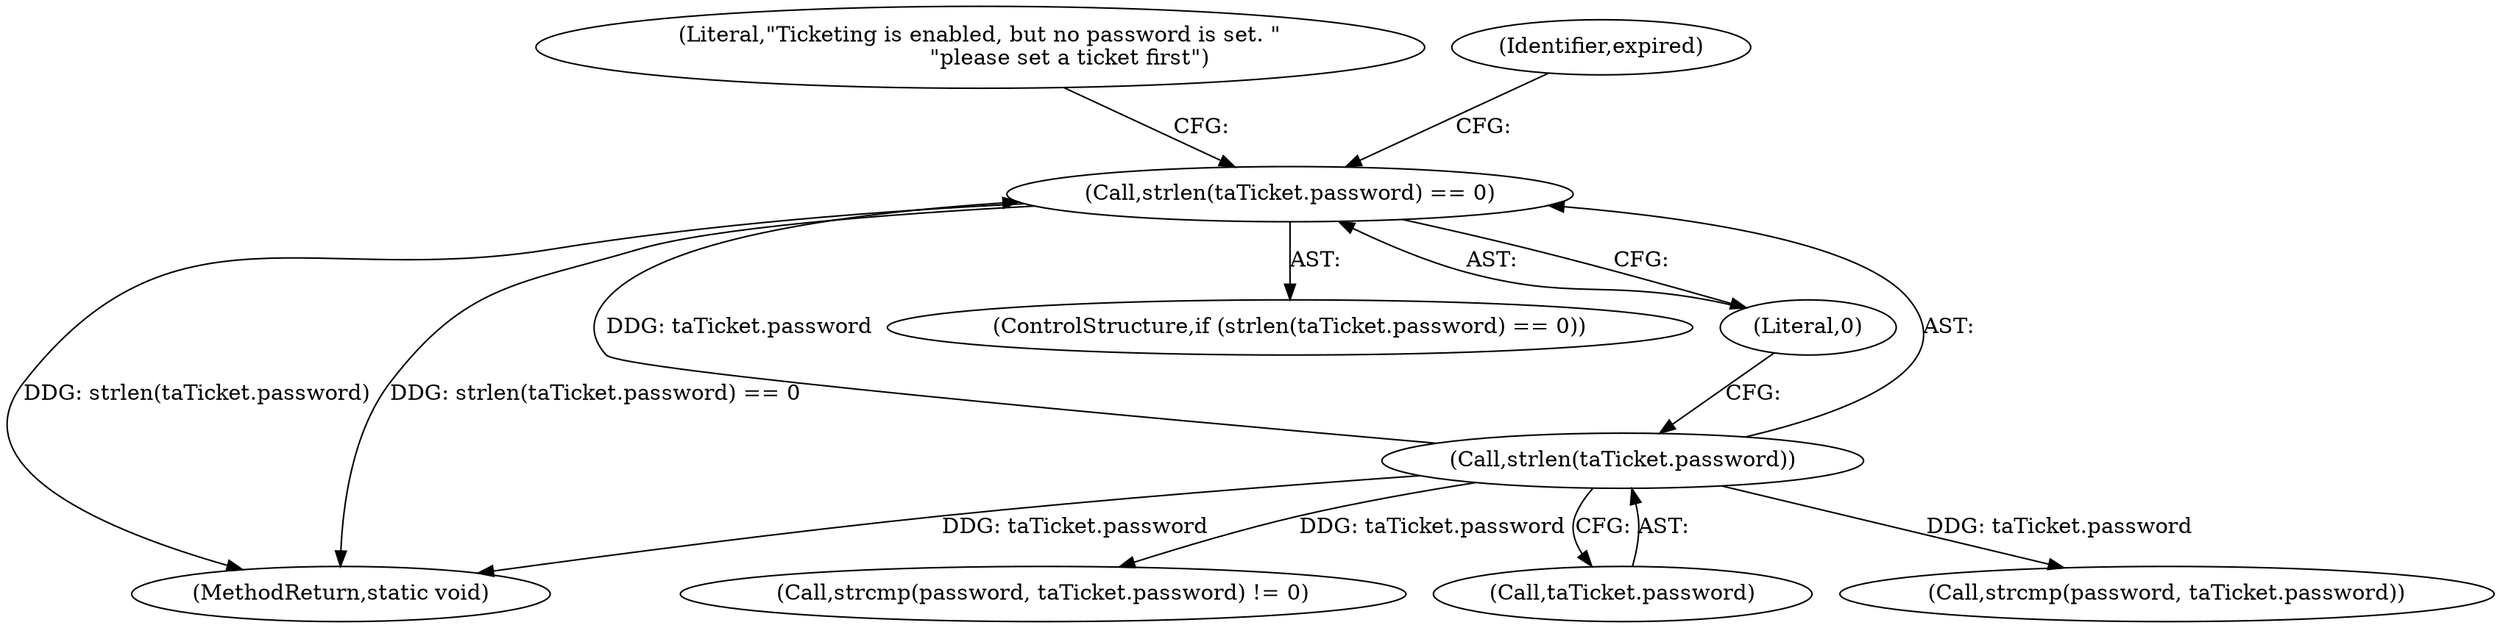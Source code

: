 digraph "0_spice_8af619009660b24e0b41ad26b30289eea288fcc2@API" {
"1000203" [label="(Call,strlen(taTicket.password) == 0)"];
"1000204" [label="(Call,strlen(taTicket.password))"];
"1000211" [label="(Literal,\"Ticketing is enabled, but no password is set. \"\n                          \"please set a ticket first\")"];
"1000215" [label="(Identifier,expired)"];
"1000217" [label="(Call,strcmp(password, taTicket.password))"];
"1000205" [label="(Call,taTicket.password)"];
"1000204" [label="(Call,strlen(taTicket.password))"];
"1000208" [label="(Literal,0)"];
"1000246" [label="(MethodReturn,static void)"];
"1000202" [label="(ControlStructure,if (strlen(taTicket.password) == 0))"];
"1000216" [label="(Call,strcmp(password, taTicket.password) != 0)"];
"1000203" [label="(Call,strlen(taTicket.password) == 0)"];
"1000203" -> "1000202"  [label="AST: "];
"1000203" -> "1000208"  [label="CFG: "];
"1000204" -> "1000203"  [label="AST: "];
"1000208" -> "1000203"  [label="AST: "];
"1000211" -> "1000203"  [label="CFG: "];
"1000215" -> "1000203"  [label="CFG: "];
"1000203" -> "1000246"  [label="DDG: strlen(taTicket.password) == 0"];
"1000203" -> "1000246"  [label="DDG: strlen(taTicket.password)"];
"1000204" -> "1000203"  [label="DDG: taTicket.password"];
"1000204" -> "1000205"  [label="CFG: "];
"1000205" -> "1000204"  [label="AST: "];
"1000208" -> "1000204"  [label="CFG: "];
"1000204" -> "1000246"  [label="DDG: taTicket.password"];
"1000204" -> "1000216"  [label="DDG: taTicket.password"];
"1000204" -> "1000217"  [label="DDG: taTicket.password"];
}
